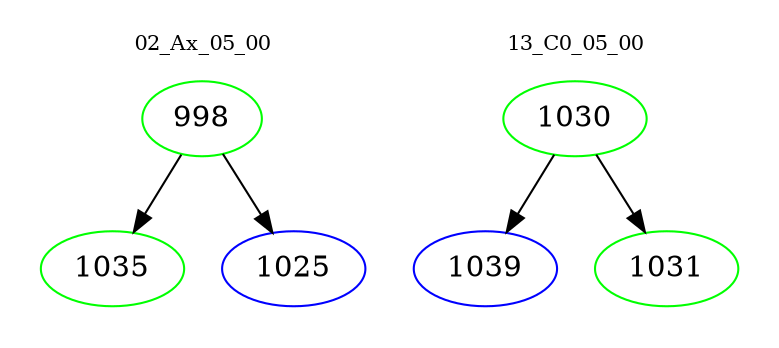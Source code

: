 digraph{
subgraph cluster_0 {
color = white
label = "02_Ax_05_00";
fontsize=10;
T0_998 [label="998", color="green"]
T0_998 -> T0_1035 [color="black"]
T0_1035 [label="1035", color="green"]
T0_998 -> T0_1025 [color="black"]
T0_1025 [label="1025", color="blue"]
}
subgraph cluster_1 {
color = white
label = "13_C0_05_00";
fontsize=10;
T1_1030 [label="1030", color="green"]
T1_1030 -> T1_1039 [color="black"]
T1_1039 [label="1039", color="blue"]
T1_1030 -> T1_1031 [color="black"]
T1_1031 [label="1031", color="green"]
}
}
